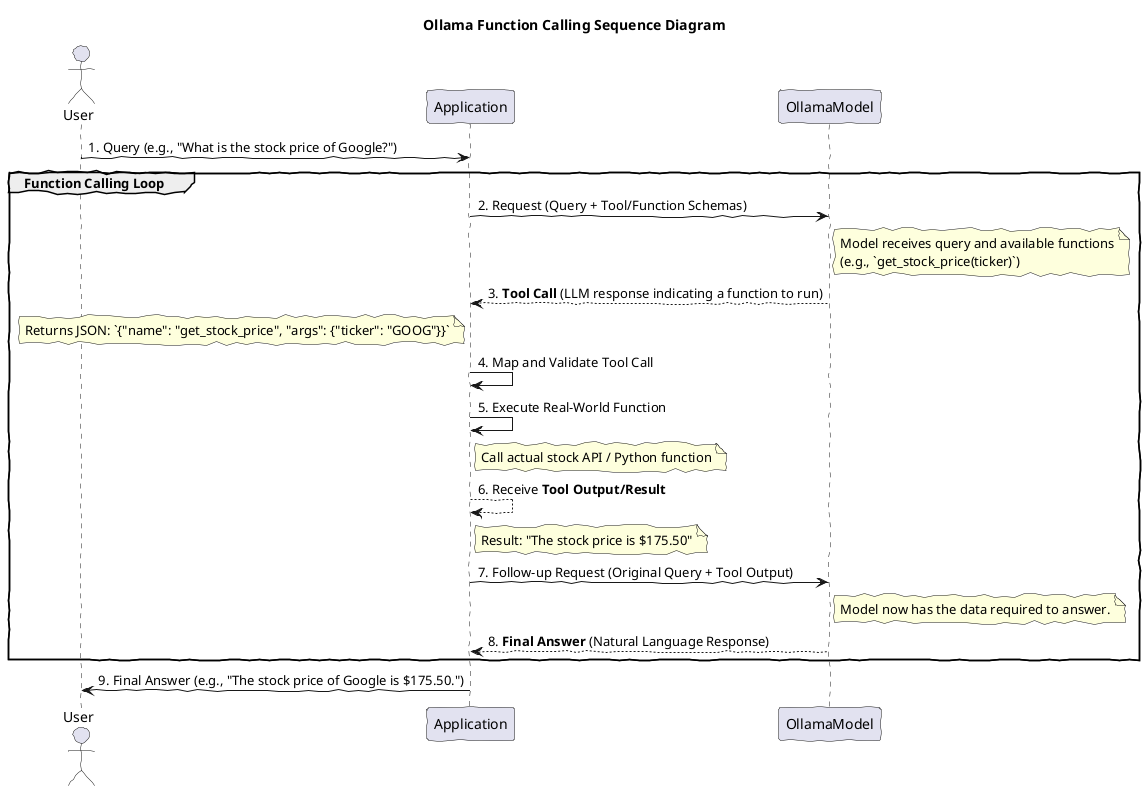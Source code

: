 @startuml
skinparam handwritten true
title Ollama Function Calling Sequence Diagram

actor User
participant Application as App
participant OllamaModel as Ollama

User -> App: 1. Query (e.g., "What is the stock price of Google?")

group Function Calling Loop

    App -> Ollama: 2. Request (Query + Tool/Function Schemas)
    note right of Ollama: Model receives query and available functions\n(e.g., `get_stock_price(ticker)`)

    Ollama --> App: 3. **Tool Call** (LLM response indicating a function to run)
    note left of App: Returns JSON: `{"name": "get_stock_price", "args": {"ticker": "GOOG"}}`

    App -> App: 4. Map and Validate Tool Call
    App -> App: 5. Execute Real-World Function
    note right of App: Call actual stock API / Python function

    App --> App: 6. Receive **Tool Output/Result**
    note right of App: Result: "The stock price is $175.50"

    App -> Ollama: 7. Follow-up Request (Original Query + Tool Output)
    note right of Ollama: Model now has the data required to answer.

    Ollama --> App: 8. **Final Answer** (Natural Language Response)

end

App -> User: 9. Final Answer (e.g., "The stock price of Google is $175.50.")

@enduml
